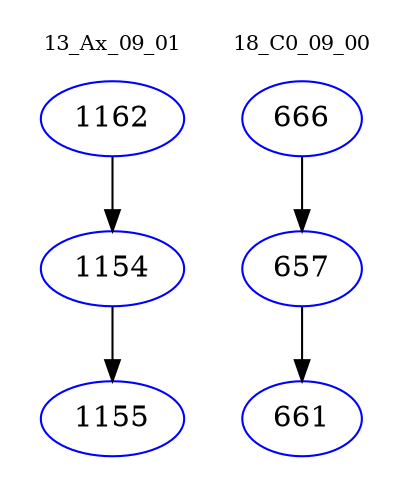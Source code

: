 digraph{
subgraph cluster_0 {
color = white
label = "13_Ax_09_01";
fontsize=10;
T0_1162 [label="1162", color="blue"]
T0_1162 -> T0_1154 [color="black"]
T0_1154 [label="1154", color="blue"]
T0_1154 -> T0_1155 [color="black"]
T0_1155 [label="1155", color="blue"]
}
subgraph cluster_1 {
color = white
label = "18_C0_09_00";
fontsize=10;
T1_666 [label="666", color="blue"]
T1_666 -> T1_657 [color="black"]
T1_657 [label="657", color="blue"]
T1_657 -> T1_661 [color="black"]
T1_661 [label="661", color="blue"]
}
}
